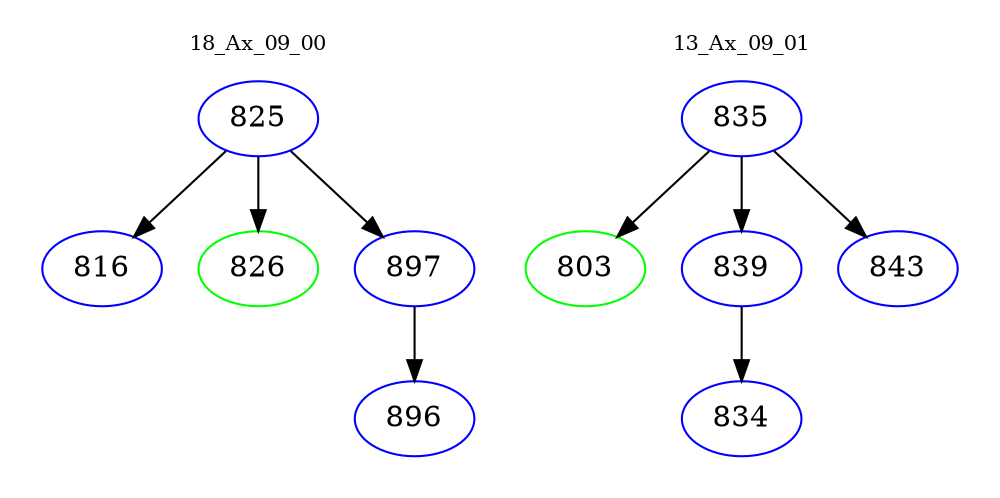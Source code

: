 digraph{
subgraph cluster_0 {
color = white
label = "18_Ax_09_00";
fontsize=10;
T0_825 [label="825", color="blue"]
T0_825 -> T0_816 [color="black"]
T0_816 [label="816", color="blue"]
T0_825 -> T0_826 [color="black"]
T0_826 [label="826", color="green"]
T0_825 -> T0_897 [color="black"]
T0_897 [label="897", color="blue"]
T0_897 -> T0_896 [color="black"]
T0_896 [label="896", color="blue"]
}
subgraph cluster_1 {
color = white
label = "13_Ax_09_01";
fontsize=10;
T1_835 [label="835", color="blue"]
T1_835 -> T1_803 [color="black"]
T1_803 [label="803", color="green"]
T1_835 -> T1_839 [color="black"]
T1_839 [label="839", color="blue"]
T1_839 -> T1_834 [color="black"]
T1_834 [label="834", color="blue"]
T1_835 -> T1_843 [color="black"]
T1_843 [label="843", color="blue"]
}
}
